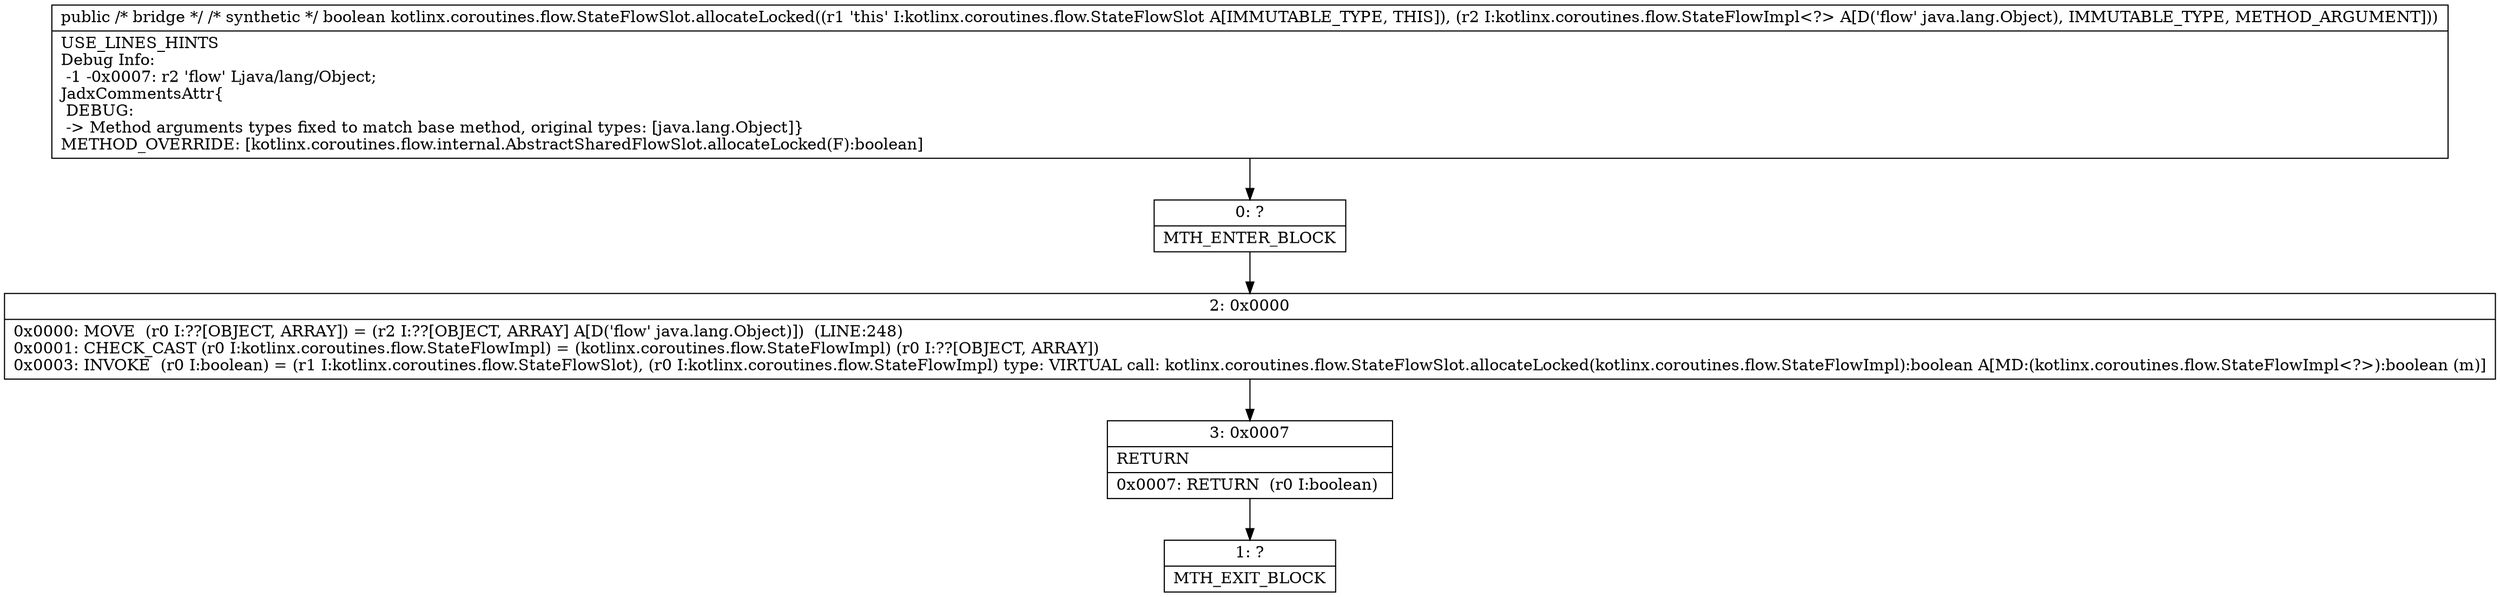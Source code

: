 digraph "CFG forkotlinx.coroutines.flow.StateFlowSlot.allocateLocked(Ljava\/lang\/Object;)Z" {
Node_0 [shape=record,label="{0\:\ ?|MTH_ENTER_BLOCK\l}"];
Node_2 [shape=record,label="{2\:\ 0x0000|0x0000: MOVE  (r0 I:??[OBJECT, ARRAY]) = (r2 I:??[OBJECT, ARRAY] A[D('flow' java.lang.Object)])  (LINE:248)\l0x0001: CHECK_CAST (r0 I:kotlinx.coroutines.flow.StateFlowImpl) = (kotlinx.coroutines.flow.StateFlowImpl) (r0 I:??[OBJECT, ARRAY]) \l0x0003: INVOKE  (r0 I:boolean) = (r1 I:kotlinx.coroutines.flow.StateFlowSlot), (r0 I:kotlinx.coroutines.flow.StateFlowImpl) type: VIRTUAL call: kotlinx.coroutines.flow.StateFlowSlot.allocateLocked(kotlinx.coroutines.flow.StateFlowImpl):boolean A[MD:(kotlinx.coroutines.flow.StateFlowImpl\<?\>):boolean (m)]\l}"];
Node_3 [shape=record,label="{3\:\ 0x0007|RETURN\l|0x0007: RETURN  (r0 I:boolean) \l}"];
Node_1 [shape=record,label="{1\:\ ?|MTH_EXIT_BLOCK\l}"];
MethodNode[shape=record,label="{public \/* bridge *\/ \/* synthetic *\/ boolean kotlinx.coroutines.flow.StateFlowSlot.allocateLocked((r1 'this' I:kotlinx.coroutines.flow.StateFlowSlot A[IMMUTABLE_TYPE, THIS]), (r2 I:kotlinx.coroutines.flow.StateFlowImpl\<?\> A[D('flow' java.lang.Object), IMMUTABLE_TYPE, METHOD_ARGUMENT]))  | USE_LINES_HINTS\lDebug Info:\l  \-1 \-0x0007: r2 'flow' Ljava\/lang\/Object;\lJadxCommentsAttr\{\l DEBUG: \l \-\> Method arguments types fixed to match base method, original types: [java.lang.Object]\}\lMETHOD_OVERRIDE: [kotlinx.coroutines.flow.internal.AbstractSharedFlowSlot.allocateLocked(F):boolean]\l}"];
MethodNode -> Node_0;Node_0 -> Node_2;
Node_2 -> Node_3;
Node_3 -> Node_1;
}

